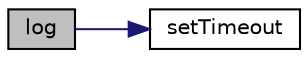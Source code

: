 digraph "log"
{
 // LATEX_PDF_SIZE
  edge [fontname="Helvetica",fontsize="10",labelfontname="Helvetica",labelfontsize="10"];
  node [fontname="Helvetica",fontsize="10",shape=record];
  rankdir="LR";
  Node1 [label="log",height=0.2,width=0.4,color="black", fillcolor="grey75", style="filled", fontcolor="black",tooltip=": check user's sign-in state to block using other functions if he's not in sign-in state"];
  Node1 -> Node2 [color="midnightblue",fontsize="10",style="solid",fontname="Helvetica"];
  Node2 [label="setTimeout",height=0.2,width=0.4,color="black", fillcolor="white", style="filled",URL="$reservation__doxygen_8c.html#ab7b5e595f925645f61dde5998c2920f8",tooltip="Part of call the user information."];
}
